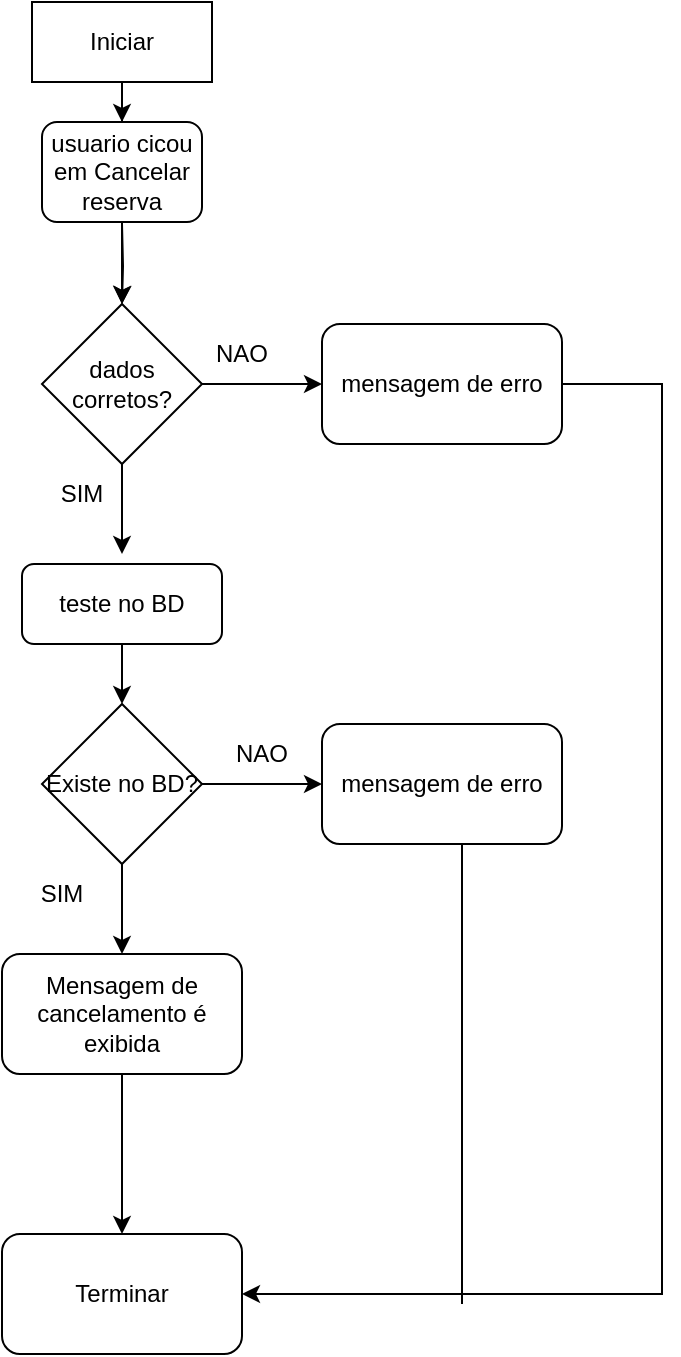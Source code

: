 <mxfile version="22.1.2" type="google">
  <diagram id="C5RBs43oDa-KdzZeNtuy" name="Page-1">
    <mxGraphModel grid="1" page="1" gridSize="10" guides="1" tooltips="1" connect="1" arrows="1" fold="1" pageScale="1" pageWidth="827" pageHeight="1169" math="0" shadow="0">
      <root>
        <mxCell id="WIyWlLk6GJQsqaUBKTNV-0" />
        <mxCell id="WIyWlLk6GJQsqaUBKTNV-1" parent="WIyWlLk6GJQsqaUBKTNV-0" />
        <mxCell id="YXqo5FMBA3BihBPXuBW1-26" value="" style="edgeStyle=orthogonalEdgeStyle;rounded=0;orthogonalLoop=1;jettySize=auto;html=1;" edge="1" parent="WIyWlLk6GJQsqaUBKTNV-1" source="YXqo5FMBA3BihBPXuBW1-0" target="YXqo5FMBA3BihBPXuBW1-25">
          <mxGeometry relative="1" as="geometry" />
        </mxCell>
        <mxCell id="YXqo5FMBA3BihBPXuBW1-0" value="Iniciar" style="rounded=0;whiteSpace=wrap;html=1;" vertex="1" parent="WIyWlLk6GJQsqaUBKTNV-1">
          <mxGeometry x="45" y="79" width="90" height="40" as="geometry" />
        </mxCell>
        <mxCell id="YXqo5FMBA3BihBPXuBW1-6" value="" style="edgeStyle=orthogonalEdgeStyle;rounded=0;orthogonalLoop=1;jettySize=auto;html=1;" edge="1" parent="WIyWlLk6GJQsqaUBKTNV-1" target="YXqo5FMBA3BihBPXuBW1-5">
          <mxGeometry relative="1" as="geometry">
            <mxPoint x="90" y="190" as="sourcePoint" />
          </mxGeometry>
        </mxCell>
        <mxCell id="YXqo5FMBA3BihBPXuBW1-12" value="" style="edgeStyle=orthogonalEdgeStyle;rounded=0;orthogonalLoop=1;jettySize=auto;html=1;" edge="1" parent="WIyWlLk6GJQsqaUBKTNV-1" source="YXqo5FMBA3BihBPXuBW1-5">
          <mxGeometry relative="1" as="geometry">
            <mxPoint x="90" y="355" as="targetPoint" />
          </mxGeometry>
        </mxCell>
        <mxCell id="YXqo5FMBA3BihBPXuBW1-13" value="" style="edgeStyle=orthogonalEdgeStyle;rounded=0;orthogonalLoop=1;jettySize=auto;html=1;" edge="1" parent="WIyWlLk6GJQsqaUBKTNV-1" source="YXqo5FMBA3BihBPXuBW1-5" target="YXqo5FMBA3BihBPXuBW1-7">
          <mxGeometry relative="1" as="geometry" />
        </mxCell>
        <mxCell id="YXqo5FMBA3BihBPXuBW1-5" value="dados corretos?" style="rhombus;whiteSpace=wrap;html=1;" vertex="1" parent="WIyWlLk6GJQsqaUBKTNV-1">
          <mxGeometry x="50" y="230" width="80" height="80" as="geometry" />
        </mxCell>
        <mxCell id="YXqo5FMBA3BihBPXuBW1-7" value="mensagem de erro" style="rounded=1;whiteSpace=wrap;html=1;" vertex="1" parent="WIyWlLk6GJQsqaUBKTNV-1">
          <mxGeometry x="190" y="240" width="120" height="60" as="geometry" />
        </mxCell>
        <mxCell id="YXqo5FMBA3BihBPXuBW1-9" value="NAO" style="text;html=1;strokeColor=none;fillColor=none;align=center;verticalAlign=middle;whiteSpace=wrap;rounded=0;" vertex="1" parent="WIyWlLk6GJQsqaUBKTNV-1">
          <mxGeometry x="120" y="240" width="60" height="30" as="geometry" />
        </mxCell>
        <mxCell id="YXqo5FMBA3BihBPXuBW1-14" value="SIM" style="text;html=1;strokeColor=none;fillColor=none;align=center;verticalAlign=middle;whiteSpace=wrap;rounded=0;" vertex="1" parent="WIyWlLk6GJQsqaUBKTNV-1">
          <mxGeometry x="40" y="310" width="60" height="30" as="geometry" />
        </mxCell>
        <mxCell id="YXqo5FMBA3BihBPXuBW1-18" value="" style="edgeStyle=orthogonalEdgeStyle;rounded=0;orthogonalLoop=1;jettySize=auto;html=1;" edge="1" parent="WIyWlLk6GJQsqaUBKTNV-1" source="YXqo5FMBA3BihBPXuBW1-15" target="YXqo5FMBA3BihBPXuBW1-16">
          <mxGeometry relative="1" as="geometry" />
        </mxCell>
        <mxCell id="YXqo5FMBA3BihBPXuBW1-15" value="teste no BD" style="rounded=1;whiteSpace=wrap;html=1;" vertex="1" parent="WIyWlLk6GJQsqaUBKTNV-1">
          <mxGeometry x="40" y="360" width="100" height="40" as="geometry" />
        </mxCell>
        <mxCell id="YXqo5FMBA3BihBPXuBW1-20" value="" style="edgeStyle=orthogonalEdgeStyle;rounded=0;orthogonalLoop=1;jettySize=auto;html=1;" edge="1" parent="WIyWlLk6GJQsqaUBKTNV-1" source="YXqo5FMBA3BihBPXuBW1-16" target="YXqo5FMBA3BihBPXuBW1-19">
          <mxGeometry relative="1" as="geometry" />
        </mxCell>
        <mxCell id="YXqo5FMBA3BihBPXuBW1-22" value="" style="edgeStyle=orthogonalEdgeStyle;rounded=0;orthogonalLoop=1;jettySize=auto;html=1;" edge="1" parent="WIyWlLk6GJQsqaUBKTNV-1" source="YXqo5FMBA3BihBPXuBW1-16" target="YXqo5FMBA3BihBPXuBW1-21">
          <mxGeometry relative="1" as="geometry" />
        </mxCell>
        <mxCell id="YXqo5FMBA3BihBPXuBW1-16" value="Existe no BD?" style="rhombus;whiteSpace=wrap;html=1;" vertex="1" parent="WIyWlLk6GJQsqaUBKTNV-1">
          <mxGeometry x="50" y="430" width="80" height="80" as="geometry" />
        </mxCell>
        <mxCell id="YXqo5FMBA3BihBPXuBW1-19" value="mensagem de erro" style="rounded=1;whiteSpace=wrap;html=1;" vertex="1" parent="WIyWlLk6GJQsqaUBKTNV-1">
          <mxGeometry x="190" y="440" width="120" height="60" as="geometry" />
        </mxCell>
        <mxCell id="YXqo5FMBA3BihBPXuBW1-37" value="" style="edgeStyle=orthogonalEdgeStyle;rounded=0;orthogonalLoop=1;jettySize=auto;html=1;" edge="1" parent="WIyWlLk6GJQsqaUBKTNV-1" source="YXqo5FMBA3BihBPXuBW1-21" target="YXqo5FMBA3BihBPXuBW1-36">
          <mxGeometry relative="1" as="geometry" />
        </mxCell>
        <mxCell id="YXqo5FMBA3BihBPXuBW1-21" value="Mensagem de cancelamento é exibida" style="rounded=1;whiteSpace=wrap;html=1;" vertex="1" parent="WIyWlLk6GJQsqaUBKTNV-1">
          <mxGeometry x="30" y="555" width="120" height="60" as="geometry" />
        </mxCell>
        <mxCell id="YXqo5FMBA3BihBPXuBW1-23" value="NAO" style="text;html=1;strokeColor=none;fillColor=none;align=center;verticalAlign=middle;whiteSpace=wrap;rounded=0;" vertex="1" parent="WIyWlLk6GJQsqaUBKTNV-1">
          <mxGeometry x="130" y="440" width="60" height="30" as="geometry" />
        </mxCell>
        <mxCell id="YXqo5FMBA3BihBPXuBW1-24" value="SIM" style="text;html=1;strokeColor=none;fillColor=none;align=center;verticalAlign=middle;whiteSpace=wrap;rounded=0;" vertex="1" parent="WIyWlLk6GJQsqaUBKTNV-1">
          <mxGeometry x="30" y="510" width="60" height="30" as="geometry" />
        </mxCell>
        <mxCell id="YXqo5FMBA3BihBPXuBW1-27" value="" style="edgeStyle=orthogonalEdgeStyle;rounded=0;orthogonalLoop=1;jettySize=auto;html=1;" edge="1" parent="WIyWlLk6GJQsqaUBKTNV-1" source="YXqo5FMBA3BihBPXuBW1-25" target="YXqo5FMBA3BihBPXuBW1-5">
          <mxGeometry relative="1" as="geometry" />
        </mxCell>
        <mxCell id="YXqo5FMBA3BihBPXuBW1-25" value="usuario cicou em Cancelar reserva" style="rounded=1;whiteSpace=wrap;html=1;" vertex="1" parent="WIyWlLk6GJQsqaUBKTNV-1">
          <mxGeometry x="50" y="139" width="80" height="50" as="geometry" />
        </mxCell>
        <mxCell id="YXqo5FMBA3BihBPXuBW1-36" value="Terminar" style="whiteSpace=wrap;html=1;rounded=1;" vertex="1" parent="WIyWlLk6GJQsqaUBKTNV-1">
          <mxGeometry x="30" y="695" width="120" height="60" as="geometry" />
        </mxCell>
        <mxCell id="YXqo5FMBA3BihBPXuBW1-38" value="" style="edgeStyle=none;orthogonalLoop=1;jettySize=auto;html=1;rounded=0;" edge="1" parent="WIyWlLk6GJQsqaUBKTNV-1" source="YXqo5FMBA3BihBPXuBW1-7" target="YXqo5FMBA3BihBPXuBW1-36">
          <mxGeometry width="100" relative="1" as="geometry">
            <mxPoint x="200" y="330" as="sourcePoint" />
            <mxPoint x="350" y="720" as="targetPoint" />
            <Array as="points">
              <mxPoint x="360" y="270" />
              <mxPoint x="360" y="725" />
            </Array>
          </mxGeometry>
        </mxCell>
        <mxCell id="YXqo5FMBA3BihBPXuBW1-40" value="" style="endArrow=none;html=1;rounded=0;" edge="1" parent="WIyWlLk6GJQsqaUBKTNV-1">
          <mxGeometry width="50" height="50" relative="1" as="geometry">
            <mxPoint x="260" y="730" as="sourcePoint" />
            <mxPoint x="260" y="500" as="targetPoint" />
          </mxGeometry>
        </mxCell>
      </root>
    </mxGraphModel>
  </diagram>
</mxfile>

